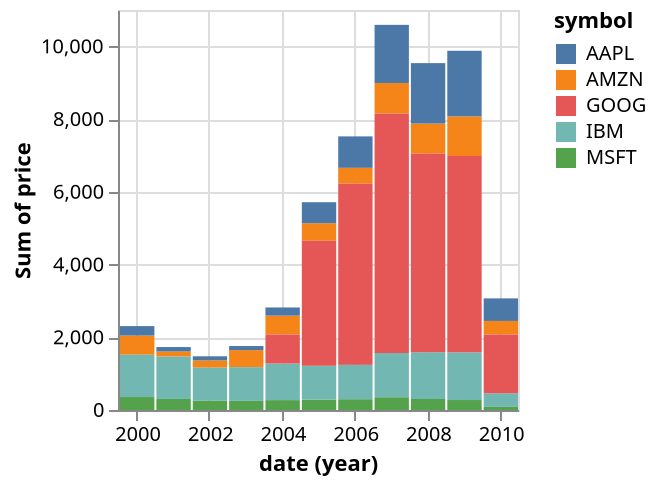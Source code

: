 {
  "$schema": "https://vega.github.io/schema/vega/v5.json",
  "background": "white",
  "padding": 5,
  "width": 200,
  "height": 200,
  "style": ["cell", "view"],
  "data": [
    {
      "name": "stocks",
      "format": {},
      "values": [
        {"symbol": "MSFT", "date": "Jan 1 2000", "price": "39.81"},
        {"symbol": "MSFT", "date": "Feb 1 2000", "price": "36.35"},
        {"symbol": "MSFT", "date": "Mar 1 2000", "price": "43.22"},
        {"symbol": "MSFT", "date": "Apr 1 2000", "price": "28.37"},
        {"symbol": "MSFT", "date": "May 1 2000", "price": "25.45"},
        {"symbol": "MSFT", "date": "Jun 1 2000", "price": "32.54"},
        {"symbol": "MSFT", "date": "Jul 1 2000", "price": "28.4"},
        {"symbol": "MSFT", "date": "Aug 1 2000", "price": "28.4"},
        {"symbol": "MSFT", "date": "Sep 1 2000", "price": "24.53"},
        {"symbol": "MSFT", "date": "Oct 1 2000", "price": "28.02"},
        {"symbol": "MSFT", "date": "Nov 1 2000", "price": "23.34"},
        {"symbol": "MSFT", "date": "Dec 1 2000", "price": "17.65"},
        {"symbol": "MSFT", "date": "Jan 1 2001", "price": "24.84"},
        {"symbol": "MSFT", "date": "Feb 1 2001", "price": "24"},
        {"symbol": "MSFT", "date": "Mar 1 2001", "price": "22.25"},
        {"symbol": "MSFT", "date": "Apr 1 2001", "price": "27.56"},
        {"symbol": "MSFT", "date": "May 1 2001", "price": "28.14"},
        {"symbol": "MSFT", "date": "Jun 1 2001", "price": "29.7"},
        {"symbol": "MSFT", "date": "Jul 1 2001", "price": "26.93"},
        {"symbol": "MSFT", "date": "Aug 1 2001", "price": "23.21"},
        {"symbol": "MSFT", "date": "Sep 1 2001", "price": "20.82"},
        {"symbol": "MSFT", "date": "Oct 1 2001", "price": "23.65"},
        {"symbol": "MSFT", "date": "Nov 1 2001", "price": "26.12"},
        {"symbol": "MSFT", "date": "Dec 1 2001", "price": "26.95"},
        {"symbol": "MSFT", "date": "Jan 1 2002", "price": "25.92"},
        {"symbol": "MSFT", "date": "Feb 1 2002", "price": "23.73"},
        {"symbol": "MSFT", "date": "Mar 1 2002", "price": "24.53"},
        {"symbol": "MSFT", "date": "Apr 1 2002", "price": "21.26"},
        {"symbol": "MSFT", "date": "May 1 2002", "price": "20.71"},
        {"symbol": "MSFT", "date": "Jun 1 2002", "price": "22.25"},
        {"symbol": "MSFT", "date": "Jul 1 2002", "price": "19.52"},
        {"symbol": "MSFT", "date": "Aug 1 2002", "price": "19.97"},
        {"symbol": "MSFT", "date": "Sep 1 2002", "price": "17.79"},
        {"symbol": "MSFT", "date": "Oct 1 2002", "price": "21.75"},
        {"symbol": "MSFT", "date": "Nov 1 2002", "price": "23.46"},
        {"symbol": "MSFT", "date": "Dec 1 2002", "price": "21.03"},
        {"symbol": "MSFT", "date": "Jan 1 2003", "price": "19.31"},
        {"symbol": "MSFT", "date": "Feb 1 2003", "price": "19.34"},
        {"symbol": "MSFT", "date": "Mar 1 2003", "price": "19.76"},
        {"symbol": "MSFT", "date": "Apr 1 2003", "price": "20.87"},
        {"symbol": "MSFT", "date": "May 1 2003", "price": "20.09"},
        {"symbol": "MSFT", "date": "Jun 1 2003", "price": "20.93"},
        {"symbol": "MSFT", "date": "Jul 1 2003", "price": "21.56"},
        {"symbol": "MSFT", "date": "Aug 1 2003", "price": "21.65"},
        {"symbol": "MSFT", "date": "Sep 1 2003", "price": "22.69"},
        {"symbol": "MSFT", "date": "Oct 1 2003", "price": "21.45"},
        {"symbol": "MSFT", "date": "Nov 1 2003", "price": "21.1"},
        {"symbol": "MSFT", "date": "Dec 1 2003", "price": "22.46"},
        {"symbol": "MSFT", "date": "Jan 1 2004", "price": "22.69"},
        {"symbol": "MSFT", "date": "Feb 1 2004", "price": "21.77"},
        {"symbol": "MSFT", "date": "Mar 1 2004", "price": "20.46"},
        {"symbol": "MSFT", "date": "Apr 1 2004", "price": "21.45"},
        {"symbol": "MSFT", "date": "May 1 2004", "price": "21.53"},
        {"symbol": "MSFT", "date": "Jun 1 2004", "price": "23.44"},
        {"symbol": "MSFT", "date": "Jul 1 2004", "price": "23.38"},
        {"symbol": "MSFT", "date": "Aug 1 2004", "price": "22.47"},
        {"symbol": "MSFT", "date": "Sep 1 2004", "price": "22.76"},
        {"symbol": "MSFT", "date": "Oct 1 2004", "price": "23.02"},
        {"symbol": "MSFT", "date": "Nov 1 2004", "price": "24.6"},
        {"symbol": "MSFT", "date": "Dec 1 2004", "price": "24.52"},
        {"symbol": "MSFT", "date": "Jan 1 2005", "price": "24.11"},
        {"symbol": "MSFT", "date": "Feb 1 2005", "price": "23.15"},
        {"symbol": "MSFT", "date": "Mar 1 2005", "price": "22.24"},
        {"symbol": "MSFT", "date": "Apr 1 2005", "price": "23.28"},
        {"symbol": "MSFT", "date": "May 1 2005", "price": "23.82"},
        {"symbol": "MSFT", "date": "Jun 1 2005", "price": "22.93"},
        {"symbol": "MSFT", "date": "Jul 1 2005", "price": "23.64"},
        {"symbol": "MSFT", "date": "Aug 1 2005", "price": "25.35"},
        {"symbol": "MSFT", "date": "Sep 1 2005", "price": "23.83"},
        {"symbol": "MSFT", "date": "Oct 1 2005", "price": "23.8"},
        {"symbol": "MSFT", "date": "Nov 1 2005", "price": "25.71"},
        {"symbol": "MSFT", "date": "Dec 1 2005", "price": "24.29"},
        {"symbol": "MSFT", "date": "Jan 1 2006", "price": "26.14"},
        {"symbol": "MSFT", "date": "Feb 1 2006", "price": "25.04"},
        {"symbol": "MSFT", "date": "Mar 1 2006", "price": "25.36"},
        {"symbol": "MSFT", "date": "Apr 1 2006", "price": "22.5"},
        {"symbol": "MSFT", "date": "May 1 2006", "price": "21.19"},
        {"symbol": "MSFT", "date": "Jun 1 2006", "price": "21.8"},
        {"symbol": "MSFT", "date": "Jul 1 2006", "price": "22.51"},
        {"symbol": "MSFT", "date": "Aug 1 2006", "price": "24.13"},
        {"symbol": "MSFT", "date": "Sep 1 2006", "price": "25.68"},
        {"symbol": "MSFT", "date": "Oct 1 2006", "price": "26.96"},
        {"symbol": "MSFT", "date": "Nov 1 2006", "price": "27.66"},
        {"symbol": "MSFT", "date": "Dec 1 2006", "price": "28.13"},
        {"symbol": "MSFT", "date": "Jan 1 2007", "price": "29.07"},
        {"symbol": "MSFT", "date": "Feb 1 2007", "price": "26.63"},
        {"symbol": "MSFT", "date": "Mar 1 2007", "price": "26.35"},
        {"symbol": "MSFT", "date": "Apr 1 2007", "price": "28.3"},
        {"symbol": "MSFT", "date": "May 1 2007", "price": "29.11"},
        {"symbol": "MSFT", "date": "Jun 1 2007", "price": "27.95"},
        {"symbol": "MSFT", "date": "Jul 1 2007", "price": "27.5"},
        {"symbol": "MSFT", "date": "Aug 1 2007", "price": "27.34"},
        {"symbol": "MSFT", "date": "Sep 1 2007", "price": "28.04"},
        {"symbol": "MSFT", "date": "Oct 1 2007", "price": "35.03"},
        {"symbol": "MSFT", "date": "Nov 1 2007", "price": "32.09"},
        {"symbol": "MSFT", "date": "Dec 1 2007", "price": "34"},
        {"symbol": "MSFT", "date": "Jan 1 2008", "price": "31.13"},
        {"symbol": "MSFT", "date": "Feb 1 2008", "price": "26.07"},
        {"symbol": "MSFT", "date": "Mar 1 2008", "price": "27.21"},
        {"symbol": "MSFT", "date": "Apr 1 2008", "price": "27.34"},
        {"symbol": "MSFT", "date": "May 1 2008", "price": "27.25"},
        {"symbol": "MSFT", "date": "Jun 1 2008", "price": "26.47"},
        {"symbol": "MSFT", "date": "Jul 1 2008", "price": "24.75"},
        {"symbol": "MSFT", "date": "Aug 1 2008", "price": "26.36"},
        {"symbol": "MSFT", "date": "Sep 1 2008", "price": "25.78"},
        {"symbol": "MSFT", "date": "Oct 1 2008", "price": "21.57"},
        {"symbol": "MSFT", "date": "Nov 1 2008", "price": "19.66"},
        {"symbol": "MSFT", "date": "Dec 1 2008", "price": "18.91"},
        {"symbol": "MSFT", "date": "Jan 1 2009", "price": "16.63"},
        {"symbol": "MSFT", "date": "Feb 1 2009", "price": "15.81"},
        {"symbol": "MSFT", "date": "Mar 1 2009", "price": "17.99"},
        {"symbol": "MSFT", "date": "Apr 1 2009", "price": "19.84"},
        {"symbol": "MSFT", "date": "May 1 2009", "price": "20.59"},
        {"symbol": "MSFT", "date": "Jun 1 2009", "price": "23.42"},
        {"symbol": "MSFT", "date": "Jul 1 2009", "price": "23.18"},
        {"symbol": "MSFT", "date": "Aug 1 2009", "price": "24.43"},
        {"symbol": "MSFT", "date": "Sep 1 2009", "price": "25.49"},
        {"symbol": "MSFT", "date": "Oct 1 2009", "price": "27.48"},
        {"symbol": "MSFT", "date": "Nov 1 2009", "price": "29.27"},
        {"symbol": "MSFT", "date": "Dec 1 2009", "price": "30.34"},
        {"symbol": "MSFT", "date": "Jan 1 2010", "price": "28.05"},
        {"symbol": "MSFT", "date": "Feb 1 2010", "price": "28.67"},
        {"symbol": "MSFT", "date": "Mar 1 2010", "price": "28.8"},
        {"symbol": "AMZN", "date": "Jan 1 2000", "price": "64.56"},
        {"symbol": "AMZN", "date": "Feb 1 2000", "price": "68.87"},
        {"symbol": "AMZN", "date": "Mar 1 2000", "price": "67"},
        {"symbol": "AMZN", "date": "Apr 1 2000", "price": "55.19"},
        {"symbol": "AMZN", "date": "May 1 2000", "price": "48.31"},
        {"symbol": "AMZN", "date": "Jun 1 2000", "price": "36.31"},
        {"symbol": "AMZN", "date": "Jul 1 2000", "price": "30.12"},
        {"symbol": "AMZN", "date": "Aug 1 2000", "price": "41.5"},
        {"symbol": "AMZN", "date": "Sep 1 2000", "price": "38.44"},
        {"symbol": "AMZN", "date": "Oct 1 2000", "price": "36.62"},
        {"symbol": "AMZN", "date": "Nov 1 2000", "price": "24.69"},
        {"symbol": "AMZN", "date": "Dec 1 2000", "price": "15.56"},
        {"symbol": "AMZN", "date": "Jan 1 2001", "price": "17.31"},
        {"symbol": "AMZN", "date": "Feb 1 2001", "price": "10.19"},
        {"symbol": "AMZN", "date": "Mar 1 2001", "price": "10.23"},
        {"symbol": "AMZN", "date": "Apr 1 2001", "price": "15.78"},
        {"symbol": "AMZN", "date": "May 1 2001", "price": "16.69"},
        {"symbol": "AMZN", "date": "Jun 1 2001", "price": "14.15"},
        {"symbol": "AMZN", "date": "Jul 1 2001", "price": "12.49"},
        {"symbol": "AMZN", "date": "Aug 1 2001", "price": "8.94"},
        {"symbol": "AMZN", "date": "Sep 1 2001", "price": "5.97"},
        {"symbol": "AMZN", "date": "Oct 1 2001", "price": "6.98"},
        {"symbol": "AMZN", "date": "Nov 1 2001", "price": "11.32"},
        {"symbol": "AMZN", "date": "Dec 1 2001", "price": "10.82"},
        {"symbol": "AMZN", "date": "Jan 1 2002", "price": "14.19"},
        {"symbol": "AMZN", "date": "Feb 1 2002", "price": "14.1"},
        {"symbol": "AMZN", "date": "Mar 1 2002", "price": "14.3"},
        {"symbol": "AMZN", "date": "Apr 1 2002", "price": "16.69"},
        {"symbol": "AMZN", "date": "May 1 2002", "price": "18.23"},
        {"symbol": "AMZN", "date": "Jun 1 2002", "price": "16.25"},
        {"symbol": "AMZN", "date": "Jul 1 2002", "price": "14.45"},
        {"symbol": "AMZN", "date": "Aug 1 2002", "price": "14.94"},
        {"symbol": "AMZN", "date": "Sep 1 2002", "price": "15.93"},
        {"symbol": "AMZN", "date": "Oct 1 2002", "price": "19.36"},
        {"symbol": "AMZN", "date": "Nov 1 2002", "price": "23.35"},
        {"symbol": "AMZN", "date": "Dec 1 2002", "price": "18.89"},
        {"symbol": "AMZN", "date": "Jan 1 2003", "price": "21.85"},
        {"symbol": "AMZN", "date": "Feb 1 2003", "price": "22.01"},
        {"symbol": "AMZN", "date": "Mar 1 2003", "price": "26.03"},
        {"symbol": "AMZN", "date": "Apr 1 2003", "price": "28.69"},
        {"symbol": "AMZN", "date": "May 1 2003", "price": "35.89"},
        {"symbol": "AMZN", "date": "Jun 1 2003", "price": "36.32"},
        {"symbol": "AMZN", "date": "Jul 1 2003", "price": "41.64"},
        {"symbol": "AMZN", "date": "Aug 1 2003", "price": "46.32"},
        {"symbol": "AMZN", "date": "Sep 1 2003", "price": "48.43"},
        {"symbol": "AMZN", "date": "Oct 1 2003", "price": "54.43"},
        {"symbol": "AMZN", "date": "Nov 1 2003", "price": "53.97"},
        {"symbol": "AMZN", "date": "Dec 1 2003", "price": "52.62"},
        {"symbol": "AMZN", "date": "Jan 1 2004", "price": "50.4"},
        {"symbol": "AMZN", "date": "Feb 1 2004", "price": "43.01"},
        {"symbol": "AMZN", "date": "Mar 1 2004", "price": "43.28"},
        {"symbol": "AMZN", "date": "Apr 1 2004", "price": "43.6"},
        {"symbol": "AMZN", "date": "May 1 2004", "price": "48.5"},
        {"symbol": "AMZN", "date": "Jun 1 2004", "price": "54.4"},
        {"symbol": "AMZN", "date": "Jul 1 2004", "price": "38.92"},
        {"symbol": "AMZN", "date": "Aug 1 2004", "price": "38.14"},
        {"symbol": "AMZN", "date": "Sep 1 2004", "price": "40.86"},
        {"symbol": "AMZN", "date": "Oct 1 2004", "price": "34.13"},
        {"symbol": "AMZN", "date": "Nov 1 2004", "price": "39.68"},
        {"symbol": "AMZN", "date": "Dec 1 2004", "price": "44.29"},
        {"symbol": "AMZN", "date": "Jan 1 2005", "price": "43.22"},
        {"symbol": "AMZN", "date": "Feb 1 2005", "price": "35.18"},
        {"symbol": "AMZN", "date": "Mar 1 2005", "price": "34.27"},
        {"symbol": "AMZN", "date": "Apr 1 2005", "price": "32.36"},
        {"symbol": "AMZN", "date": "May 1 2005", "price": "35.51"},
        {"symbol": "AMZN", "date": "Jun 1 2005", "price": "33.09"},
        {"symbol": "AMZN", "date": "Jul 1 2005", "price": "45.15"},
        {"symbol": "AMZN", "date": "Aug 1 2005", "price": "42.7"},
        {"symbol": "AMZN", "date": "Sep 1 2005", "price": "45.3"},
        {"symbol": "AMZN", "date": "Oct 1 2005", "price": "39.86"},
        {"symbol": "AMZN", "date": "Nov 1 2005", "price": "48.46"},
        {"symbol": "AMZN", "date": "Dec 1 2005", "price": "47.15"},
        {"symbol": "AMZN", "date": "Jan 1 2006", "price": "44.82"},
        {"symbol": "AMZN", "date": "Feb 1 2006", "price": "37.44"},
        {"symbol": "AMZN", "date": "Mar 1 2006", "price": "36.53"},
        {"symbol": "AMZN", "date": "Apr 1 2006", "price": "35.21"},
        {"symbol": "AMZN", "date": "May 1 2006", "price": "34.61"},
        {"symbol": "AMZN", "date": "Jun 1 2006", "price": "38.68"},
        {"symbol": "AMZN", "date": "Jul 1 2006", "price": "26.89"},
        {"symbol": "AMZN", "date": "Aug 1 2006", "price": "30.83"},
        {"symbol": "AMZN", "date": "Sep 1 2006", "price": "32.12"},
        {"symbol": "AMZN", "date": "Oct 1 2006", "price": "38.09"},
        {"symbol": "AMZN", "date": "Nov 1 2006", "price": "40.34"},
        {"symbol": "AMZN", "date": "Dec 1 2006", "price": "39.46"},
        {"symbol": "AMZN", "date": "Jan 1 2007", "price": "37.67"},
        {"symbol": "AMZN", "date": "Feb 1 2007", "price": "39.14"},
        {"symbol": "AMZN", "date": "Mar 1 2007", "price": "39.79"},
        {"symbol": "AMZN", "date": "Apr 1 2007", "price": "61.33"},
        {"symbol": "AMZN", "date": "May 1 2007", "price": "69.14"},
        {"symbol": "AMZN", "date": "Jun 1 2007", "price": "68.41"},
        {"symbol": "AMZN", "date": "Jul 1 2007", "price": "78.54"},
        {"symbol": "AMZN", "date": "Aug 1 2007", "price": "79.91"},
        {"symbol": "AMZN", "date": "Sep 1 2007", "price": "93.15"},
        {"symbol": "AMZN", "date": "Oct 1 2007", "price": "89.15"},
        {"symbol": "AMZN", "date": "Nov 1 2007", "price": "90.56"},
        {"symbol": "AMZN", "date": "Dec 1 2007", "price": "92.64"},
        {"symbol": "AMZN", "date": "Jan 1 2008", "price": "77.7"},
        {"symbol": "AMZN", "date": "Feb 1 2008", "price": "64.47"},
        {"symbol": "AMZN", "date": "Mar 1 2008", "price": "71.3"},
        {"symbol": "AMZN", "date": "Apr 1 2008", "price": "78.63"},
        {"symbol": "AMZN", "date": "May 1 2008", "price": "81.62"},
        {"symbol": "AMZN", "date": "Jun 1 2008", "price": "73.33"},
        {"symbol": "AMZN", "date": "Jul 1 2008", "price": "76.34"},
        {"symbol": "AMZN", "date": "Aug 1 2008", "price": "80.81"},
        {"symbol": "AMZN", "date": "Sep 1 2008", "price": "72.76"},
        {"symbol": "AMZN", "date": "Oct 1 2008", "price": "57.24"},
        {"symbol": "AMZN", "date": "Nov 1 2008", "price": "42.7"},
        {"symbol": "AMZN", "date": "Dec 1 2008", "price": "51.28"},
        {"symbol": "AMZN", "date": "Jan 1 2009", "price": "58.82"},
        {"symbol": "AMZN", "date": "Feb 1 2009", "price": "64.79"},
        {"symbol": "AMZN", "date": "Mar 1 2009", "price": "73.44"},
        {"symbol": "AMZN", "date": "Apr 1 2009", "price": "80.52"},
        {"symbol": "AMZN", "date": "May 1 2009", "price": "77.99"},
        {"symbol": "AMZN", "date": "Jun 1 2009", "price": "83.66"},
        {"symbol": "AMZN", "date": "Jul 1 2009", "price": "85.76"},
        {"symbol": "AMZN", "date": "Aug 1 2009", "price": "81.19"},
        {"symbol": "AMZN", "date": "Sep 1 2009", "price": "93.36"},
        {"symbol": "AMZN", "date": "Oct 1 2009", "price": "118.81"},
        {"symbol": "AMZN", "date": "Nov 1 2009", "price": "135.91"},
        {"symbol": "AMZN", "date": "Dec 1 2009", "price": "134.52"},
        {"symbol": "AMZN", "date": "Jan 1 2010", "price": "125.41"},
        {"symbol": "AMZN", "date": "Feb 1 2010", "price": "118.4"},
        {"symbol": "AMZN", "date": "Mar 1 2010", "price": "128.82"},
        {"symbol": "IBM", "date": "Jan 1 2000", "price": "100.52"},
        {"symbol": "IBM", "date": "Feb 1 2000", "price": "92.11"},
        {"symbol": "IBM", "date": "Mar 1 2000", "price": "106.11"},
        {"symbol": "IBM", "date": "Apr 1 2000", "price": "99.95"},
        {"symbol": "IBM", "date": "May 1 2000", "price": "96.31"},
        {"symbol": "IBM", "date": "Jun 1 2000", "price": "98.33"},
        {"symbol": "IBM", "date": "Jul 1 2000", "price": "100.74"},
        {"symbol": "IBM", "date": "Aug 1 2000", "price": "118.62"},
        {"symbol": "IBM", "date": "Sep 1 2000", "price": "101.19"},
        {"symbol": "IBM", "date": "Oct 1 2000", "price": "88.5"},
        {"symbol": "IBM", "date": "Nov 1 2000", "price": "84.12"},
        {"symbol": "IBM", "date": "Dec 1 2000", "price": "76.47"},
        {"symbol": "IBM", "date": "Jan 1 2001", "price": "100.76"},
        {"symbol": "IBM", "date": "Feb 1 2001", "price": "89.98"},
        {"symbol": "IBM", "date": "Mar 1 2001", "price": "86.63"},
        {"symbol": "IBM", "date": "Apr 1 2001", "price": "103.7"},
        {"symbol": "IBM", "date": "May 1 2001", "price": "100.82"},
        {"symbol": "IBM", "date": "Jun 1 2001", "price": "102.35"},
        {"symbol": "IBM", "date": "Jul 1 2001", "price": "94.87"},
        {"symbol": "IBM", "date": "Aug 1 2001", "price": "90.25"},
        {"symbol": "IBM", "date": "Sep 1 2001", "price": "82.82"},
        {"symbol": "IBM", "date": "Oct 1 2001", "price": "97.58"},
        {"symbol": "IBM", "date": "Nov 1 2001", "price": "104.5"},
        {"symbol": "IBM", "date": "Dec 1 2001", "price": "109.36"},
        {"symbol": "IBM", "date": "Jan 1 2002", "price": "97.54"},
        {"symbol": "IBM", "date": "Feb 1 2002", "price": "88.82"},
        {"symbol": "IBM", "date": "Mar 1 2002", "price": "94.15"},
        {"symbol": "IBM", "date": "Apr 1 2002", "price": "75.82"},
        {"symbol": "IBM", "date": "May 1 2002", "price": "72.97"},
        {"symbol": "IBM", "date": "Jun 1 2002", "price": "65.31"},
        {"symbol": "IBM", "date": "Jul 1 2002", "price": "63.86"},
        {"symbol": "IBM", "date": "Aug 1 2002", "price": "68.52"},
        {"symbol": "IBM", "date": "Sep 1 2002", "price": "53.01"},
        {"symbol": "IBM", "date": "Oct 1 2002", "price": "71.76"},
        {"symbol": "IBM", "date": "Nov 1 2002", "price": "79.16"},
        {"symbol": "IBM", "date": "Dec 1 2002", "price": "70.58"},
        {"symbol": "IBM", "date": "Jan 1 2003", "price": "71.22"},
        {"symbol": "IBM", "date": "Feb 1 2003", "price": "71.13"},
        {"symbol": "IBM", "date": "Mar 1 2003", "price": "71.57"},
        {"symbol": "IBM", "date": "Apr 1 2003", "price": "77.47"},
        {"symbol": "IBM", "date": "May 1 2003", "price": "80.48"},
        {"symbol": "IBM", "date": "Jun 1 2003", "price": "75.42"},
        {"symbol": "IBM", "date": "Jul 1 2003", "price": "74.28"},
        {"symbol": "IBM", "date": "Aug 1 2003", "price": "75.12"},
        {"symbol": "IBM", "date": "Sep 1 2003", "price": "80.91"},
        {"symbol": "IBM", "date": "Oct 1 2003", "price": "81.96"},
        {"symbol": "IBM", "date": "Nov 1 2003", "price": "83.08"},
        {"symbol": "IBM", "date": "Dec 1 2003", "price": "85.05"},
        {"symbol": "IBM", "date": "Jan 1 2004", "price": "91.06"},
        {"symbol": "IBM", "date": "Feb 1 2004", "price": "88.7"},
        {"symbol": "IBM", "date": "Mar 1 2004", "price": "84.41"},
        {"symbol": "IBM", "date": "Apr 1 2004", "price": "81.04"},
        {"symbol": "IBM", "date": "May 1 2004", "price": "81.59"},
        {"symbol": "IBM", "date": "Jun 1 2004", "price": "81.19"},
        {"symbol": "IBM", "date": "Jul 1 2004", "price": "80.19"},
        {"symbol": "IBM", "date": "Aug 1 2004", "price": "78.17"},
        {"symbol": "IBM", "date": "Sep 1 2004", "price": "79.13"},
        {"symbol": "IBM", "date": "Oct 1 2004", "price": "82.84"},
        {"symbol": "IBM", "date": "Nov 1 2004", "price": "87.15"},
        {"symbol": "IBM", "date": "Dec 1 2004", "price": "91.16"},
        {"symbol": "IBM", "date": "Jan 1 2005", "price": "86.39"},
        {"symbol": "IBM", "date": "Feb 1 2005", "price": "85.78"},
        {"symbol": "IBM", "date": "Mar 1 2005", "price": "84.66"},
        {"symbol": "IBM", "date": "Apr 1 2005", "price": "70.77"},
        {"symbol": "IBM", "date": "May 1 2005", "price": "70.18"},
        {"symbol": "IBM", "date": "Jun 1 2005", "price": "68.93"},
        {"symbol": "IBM", "date": "Jul 1 2005", "price": "77.53"},
        {"symbol": "IBM", "date": "Aug 1 2005", "price": "75.07"},
        {"symbol": "IBM", "date": "Sep 1 2005", "price": "74.7"},
        {"symbol": "IBM", "date": "Oct 1 2005", "price": "76.25"},
        {"symbol": "IBM", "date": "Nov 1 2005", "price": "82.98"},
        {"symbol": "IBM", "date": "Dec 1 2005", "price": "76.73"},
        {"symbol": "IBM", "date": "Jan 1 2006", "price": "75.89"},
        {"symbol": "IBM", "date": "Feb 1 2006", "price": "75.09"},
        {"symbol": "IBM", "date": "Mar 1 2006", "price": "77.17"},
        {"symbol": "IBM", "date": "Apr 1 2006", "price": "77.05"},
        {"symbol": "IBM", "date": "May 1 2006", "price": "75.04"},
        {"symbol": "IBM", "date": "Jun 1 2006", "price": "72.15"},
        {"symbol": "IBM", "date": "Jul 1 2006", "price": "72.7"},
        {"symbol": "IBM", "date": "Aug 1 2006", "price": "76.35"},
        {"symbol": "IBM", "date": "Sep 1 2006", "price": "77.26"},
        {"symbol": "IBM", "date": "Oct 1 2006", "price": "87.06"},
        {"symbol": "IBM", "date": "Nov 1 2006", "price": "86.95"},
        {"symbol": "IBM", "date": "Dec 1 2006", "price": "91.9"},
        {"symbol": "IBM", "date": "Jan 1 2007", "price": "93.79"},
        {"symbol": "IBM", "date": "Feb 1 2007", "price": "88.18"},
        {"symbol": "IBM", "date": "Mar 1 2007", "price": "89.44"},
        {"symbol": "IBM", "date": "Apr 1 2007", "price": "96.98"},
        {"symbol": "IBM", "date": "May 1 2007", "price": "101.54"},
        {"symbol": "IBM", "date": "Jun 1 2007", "price": "100.25"},
        {"symbol": "IBM", "date": "Jul 1 2007", "price": "105.4"},
        {"symbol": "IBM", "date": "Aug 1 2007", "price": "111.54"},
        {"symbol": "IBM", "date": "Sep 1 2007", "price": "112.6"},
        {"symbol": "IBM", "date": "Oct 1 2007", "price": "111"},
        {"symbol": "IBM", "date": "Nov 1 2007", "price": "100.9"},
        {"symbol": "IBM", "date": "Dec 1 2007", "price": "103.7"},
        {"symbol": "IBM", "date": "Jan 1 2008", "price": "102.75"},
        {"symbol": "IBM", "date": "Feb 1 2008", "price": "109.64"},
        {"symbol": "IBM", "date": "Mar 1 2008", "price": "110.87"},
        {"symbol": "IBM", "date": "Apr 1 2008", "price": "116.23"},
        {"symbol": "IBM", "date": "May 1 2008", "price": "125.14"},
        {"symbol": "IBM", "date": "Jun 1 2008", "price": "114.6"},
        {"symbol": "IBM", "date": "Jul 1 2008", "price": "123.74"},
        {"symbol": "IBM", "date": "Aug 1 2008", "price": "118.16"},
        {"symbol": "IBM", "date": "Sep 1 2008", "price": "113.53"},
        {"symbol": "IBM", "date": "Oct 1 2008", "price": "90.24"},
        {"symbol": "IBM", "date": "Nov 1 2008", "price": "79.65"},
        {"symbol": "IBM", "date": "Dec 1 2008", "price": "82.15"},
        {"symbol": "IBM", "date": "Jan 1 2009", "price": "89.46"},
        {"symbol": "IBM", "date": "Feb 1 2009", "price": "90.32"},
        {"symbol": "IBM", "date": "Mar 1 2009", "price": "95.09"},
        {"symbol": "IBM", "date": "Apr 1 2009", "price": "101.29"},
        {"symbol": "IBM", "date": "May 1 2009", "price": "104.85"},
        {"symbol": "IBM", "date": "Jun 1 2009", "price": "103.01"},
        {"symbol": "IBM", "date": "Jul 1 2009", "price": "116.34"},
        {"symbol": "IBM", "date": "Aug 1 2009", "price": "117"},
        {"symbol": "IBM", "date": "Sep 1 2009", "price": "118.55"},
        {"symbol": "IBM", "date": "Oct 1 2009", "price": "119.54"},
        {"symbol": "IBM", "date": "Nov 1 2009", "price": "125.79"},
        {"symbol": "IBM", "date": "Dec 1 2009", "price": "130.32"},
        {"symbol": "IBM", "date": "Jan 1 2010", "price": "121.85"},
        {"symbol": "IBM", "date": "Feb 1 2010", "price": "127.16"},
        {"symbol": "IBM", "date": "Mar 1 2010", "price": "125.55"},
        {"symbol": "GOOG", "date": "Aug 1 2004", "price": "102.37"},
        {"symbol": "GOOG", "date": "Sep 1 2004", "price": "129.6"},
        {"symbol": "GOOG", "date": "Oct 1 2004", "price": "190.64"},
        {"symbol": "GOOG", "date": "Nov 1 2004", "price": "181.98"},
        {"symbol": "GOOG", "date": "Dec 1 2004", "price": "192.79"},
        {"symbol": "GOOG", "date": "Jan 1 2005", "price": "195.62"},
        {"symbol": "GOOG", "date": "Feb 1 2005", "price": "187.99"},
        {"symbol": "GOOG", "date": "Mar 1 2005", "price": "180.51"},
        {"symbol": "GOOG", "date": "Apr 1 2005", "price": "220"},
        {"symbol": "GOOG", "date": "May 1 2005", "price": "277.27"},
        {"symbol": "GOOG", "date": "Jun 1 2005", "price": "294.15"},
        {"symbol": "GOOG", "date": "Jul 1 2005", "price": "287.76"},
        {"symbol": "GOOG", "date": "Aug 1 2005", "price": "286"},
        {"symbol": "GOOG", "date": "Sep 1 2005", "price": "316.46"},
        {"symbol": "GOOG", "date": "Oct 1 2005", "price": "372.14"},
        {"symbol": "GOOG", "date": "Nov 1 2005", "price": "404.91"},
        {"symbol": "GOOG", "date": "Dec 1 2005", "price": "414.86"},
        {"symbol": "GOOG", "date": "Jan 1 2006", "price": "432.66"},
        {"symbol": "GOOG", "date": "Feb 1 2006", "price": "362.62"},
        {"symbol": "GOOG", "date": "Mar 1 2006", "price": "390"},
        {"symbol": "GOOG", "date": "Apr 1 2006", "price": "417.94"},
        {"symbol": "GOOG", "date": "May 1 2006", "price": "371.82"},
        {"symbol": "GOOG", "date": "Jun 1 2006", "price": "419.33"},
        {"symbol": "GOOG", "date": "Jul 1 2006", "price": "386.6"},
        {"symbol": "GOOG", "date": "Aug 1 2006", "price": "378.53"},
        {"symbol": "GOOG", "date": "Sep 1 2006", "price": "401.9"},
        {"symbol": "GOOG", "date": "Oct 1 2006", "price": "476.39"},
        {"symbol": "GOOG", "date": "Nov 1 2006", "price": "484.81"},
        {"symbol": "GOOG", "date": "Dec 1 2006", "price": "460.48"},
        {"symbol": "GOOG", "date": "Jan 1 2007", "price": "501.5"},
        {"symbol": "GOOG", "date": "Feb 1 2007", "price": "449.45"},
        {"symbol": "GOOG", "date": "Mar 1 2007", "price": "458.16"},
        {"symbol": "GOOG", "date": "Apr 1 2007", "price": "471.38"},
        {"symbol": "GOOG", "date": "May 1 2007", "price": "497.91"},
        {"symbol": "GOOG", "date": "Jun 1 2007", "price": "522.7"},
        {"symbol": "GOOG", "date": "Jul 1 2007", "price": "510"},
        {"symbol": "GOOG", "date": "Aug 1 2007", "price": "515.25"},
        {"symbol": "GOOG", "date": "Sep 1 2007", "price": "567.27"},
        {"symbol": "GOOG", "date": "Oct 1 2007", "price": "707"},
        {"symbol": "GOOG", "date": "Nov 1 2007", "price": "693"},
        {"symbol": "GOOG", "date": "Dec 1 2007", "price": "691.48"},
        {"symbol": "GOOG", "date": "Jan 1 2008", "price": "564.3"},
        {"symbol": "GOOG", "date": "Feb 1 2008", "price": "471.18"},
        {"symbol": "GOOG", "date": "Mar 1 2008", "price": "440.47"},
        {"symbol": "GOOG", "date": "Apr 1 2008", "price": "574.29"},
        {"symbol": "GOOG", "date": "May 1 2008", "price": "585.8"},
        {"symbol": "GOOG", "date": "Jun 1 2008", "price": "526.42"},
        {"symbol": "GOOG", "date": "Jul 1 2008", "price": "473.75"},
        {"symbol": "GOOG", "date": "Aug 1 2008", "price": "463.29"},
        {"symbol": "GOOG", "date": "Sep 1 2008", "price": "400.52"},
        {"symbol": "GOOG", "date": "Oct 1 2008", "price": "359.36"},
        {"symbol": "GOOG", "date": "Nov 1 2008", "price": "292.96"},
        {"symbol": "GOOG", "date": "Dec 1 2008", "price": "307.65"},
        {"symbol": "GOOG", "date": "Jan 1 2009", "price": "338.53"},
        {"symbol": "GOOG", "date": "Feb 1 2009", "price": "337.99"},
        {"symbol": "GOOG", "date": "Mar 1 2009", "price": "348.06"},
        {"symbol": "GOOG", "date": "Apr 1 2009", "price": "395.97"},
        {"symbol": "GOOG", "date": "May 1 2009", "price": "417.23"},
        {"symbol": "GOOG", "date": "Jun 1 2009", "price": "421.59"},
        {"symbol": "GOOG", "date": "Jul 1 2009", "price": "443.05"},
        {"symbol": "GOOG", "date": "Aug 1 2009", "price": "461.67"},
        {"symbol": "GOOG", "date": "Sep 1 2009", "price": "495.85"},
        {"symbol": "GOOG", "date": "Oct 1 2009", "price": "536.12"},
        {"symbol": "GOOG", "date": "Nov 1 2009", "price": "583"},
        {"symbol": "GOOG", "date": "Dec 1 2009", "price": "619.98"},
        {"symbol": "GOOG", "date": "Jan 1 2010", "price": "529.94"},
        {"symbol": "GOOG", "date": "Feb 1 2010", "price": "526.8"},
        {"symbol": "GOOG", "date": "Mar 1 2010", "price": "560.19"},
        {"symbol": "AAPL", "date": "Jan 1 2000", "price": "25.94"},
        {"symbol": "AAPL", "date": "Feb 1 2000", "price": "28.66"},
        {"symbol": "AAPL", "date": "Mar 1 2000", "price": "33.95"},
        {"symbol": "AAPL", "date": "Apr 1 2000", "price": "31.01"},
        {"symbol": "AAPL", "date": "May 1 2000", "price": "21"},
        {"symbol": "AAPL", "date": "Jun 1 2000", "price": "26.19"},
        {"symbol": "AAPL", "date": "Jul 1 2000", "price": "25.41"},
        {"symbol": "AAPL", "date": "Aug 1 2000", "price": "30.47"},
        {"symbol": "AAPL", "date": "Sep 1 2000", "price": "12.88"},
        {"symbol": "AAPL", "date": "Oct 1 2000", "price": "9.78"},
        {"symbol": "AAPL", "date": "Nov 1 2000", "price": "8.25"},
        {"symbol": "AAPL", "date": "Dec 1 2000", "price": "7.44"},
        {"symbol": "AAPL", "date": "Jan 1 2001", "price": "10.81"},
        {"symbol": "AAPL", "date": "Feb 1 2001", "price": "9.12"},
        {"symbol": "AAPL", "date": "Mar 1 2001", "price": "11.03"},
        {"symbol": "AAPL", "date": "Apr 1 2001", "price": "12.74"},
        {"symbol": "AAPL", "date": "May 1 2001", "price": "9.98"},
        {"symbol": "AAPL", "date": "Jun 1 2001", "price": "11.62"},
        {"symbol": "AAPL", "date": "Jul 1 2001", "price": "9.4"},
        {"symbol": "AAPL", "date": "Aug 1 2001", "price": "9.27"},
        {"symbol": "AAPL", "date": "Sep 1 2001", "price": "7.76"},
        {"symbol": "AAPL", "date": "Oct 1 2001", "price": "8.78"},
        {"symbol": "AAPL", "date": "Nov 1 2001", "price": "10.65"},
        {"symbol": "AAPL", "date": "Dec 1 2001", "price": "10.95"},
        {"symbol": "AAPL", "date": "Jan 1 2002", "price": "12.36"},
        {"symbol": "AAPL", "date": "Feb 1 2002", "price": "10.85"},
        {"symbol": "AAPL", "date": "Mar 1 2002", "price": "11.84"},
        {"symbol": "AAPL", "date": "Apr 1 2002", "price": "12.14"},
        {"symbol": "AAPL", "date": "May 1 2002", "price": "11.65"},
        {"symbol": "AAPL", "date": "Jun 1 2002", "price": "8.86"},
        {"symbol": "AAPL", "date": "Jul 1 2002", "price": "7.63"},
        {"symbol": "AAPL", "date": "Aug 1 2002", "price": "7.38"},
        {"symbol": "AAPL", "date": "Sep 1 2002", "price": "7.25"},
        {"symbol": "AAPL", "date": "Oct 1 2002", "price": "8.03"},
        {"symbol": "AAPL", "date": "Nov 1 2002", "price": "7.75"},
        {"symbol": "AAPL", "date": "Dec 1 2002", "price": "7.16"},
        {"symbol": "AAPL", "date": "Jan 1 2003", "price": "7.18"},
        {"symbol": "AAPL", "date": "Feb 1 2003", "price": "7.51"},
        {"symbol": "AAPL", "date": "Mar 1 2003", "price": "7.07"},
        {"symbol": "AAPL", "date": "Apr 1 2003", "price": "7.11"},
        {"symbol": "AAPL", "date": "May 1 2003", "price": "8.98"},
        {"symbol": "AAPL", "date": "Jun 1 2003", "price": "9.53"},
        {"symbol": "AAPL", "date": "Jul 1 2003", "price": "10.54"},
        {"symbol": "AAPL", "date": "Aug 1 2003", "price": "11.31"},
        {"symbol": "AAPL", "date": "Sep 1 2003", "price": "10.36"},
        {"symbol": "AAPL", "date": "Oct 1 2003", "price": "11.44"},
        {"symbol": "AAPL", "date": "Nov 1 2003", "price": "10.45"},
        {"symbol": "AAPL", "date": "Dec 1 2003", "price": "10.69"},
        {"symbol": "AAPL", "date": "Jan 1 2004", "price": "11.28"},
        {"symbol": "AAPL", "date": "Feb 1 2004", "price": "11.96"},
        {"symbol": "AAPL", "date": "Mar 1 2004", "price": "13.52"},
        {"symbol": "AAPL", "date": "Apr 1 2004", "price": "12.89"},
        {"symbol": "AAPL", "date": "May 1 2004", "price": "14.03"},
        {"symbol": "AAPL", "date": "Jun 1 2004", "price": "16.27"},
        {"symbol": "AAPL", "date": "Jul 1 2004", "price": "16.17"},
        {"symbol": "AAPL", "date": "Aug 1 2004", "price": "17.25"},
        {"symbol": "AAPL", "date": "Sep 1 2004", "price": "19.38"},
        {"symbol": "AAPL", "date": "Oct 1 2004", "price": "26.2"},
        {"symbol": "AAPL", "date": "Nov 1 2004", "price": "33.53"},
        {"symbol": "AAPL", "date": "Dec 1 2004", "price": "32.2"},
        {"symbol": "AAPL", "date": "Jan 1 2005", "price": "38.45"},
        {"symbol": "AAPL", "date": "Feb 1 2005", "price": "44.86"},
        {"symbol": "AAPL", "date": "Mar 1 2005", "price": "41.67"},
        {"symbol": "AAPL", "date": "Apr 1 2005", "price": "36.06"},
        {"symbol": "AAPL", "date": "May 1 2005", "price": "39.76"},
        {"symbol": "AAPL", "date": "Jun 1 2005", "price": "36.81"},
        {"symbol": "AAPL", "date": "Jul 1 2005", "price": "42.65"},
        {"symbol": "AAPL", "date": "Aug 1 2005", "price": "46.89"},
        {"symbol": "AAPL", "date": "Sep 1 2005", "price": "53.61"},
        {"symbol": "AAPL", "date": "Oct 1 2005", "price": "57.59"},
        {"symbol": "AAPL", "date": "Nov 1 2005", "price": "67.82"},
        {"symbol": "AAPL", "date": "Dec 1 2005", "price": "71.89"},
        {"symbol": "AAPL", "date": "Jan 1 2006", "price": "75.51"},
        {"symbol": "AAPL", "date": "Feb 1 2006", "price": "68.49"},
        {"symbol": "AAPL", "date": "Mar 1 2006", "price": "62.72"},
        {"symbol": "AAPL", "date": "Apr 1 2006", "price": "70.39"},
        {"symbol": "AAPL", "date": "May 1 2006", "price": "59.77"},
        {"symbol": "AAPL", "date": "Jun 1 2006", "price": "57.27"},
        {"symbol": "AAPL", "date": "Jul 1 2006", "price": "67.96"},
        {"symbol": "AAPL", "date": "Aug 1 2006", "price": "67.85"},
        {"symbol": "AAPL", "date": "Sep 1 2006", "price": "76.98"},
        {"symbol": "AAPL", "date": "Oct 1 2006", "price": "81.08"},
        {"symbol": "AAPL", "date": "Nov 1 2006", "price": "91.66"},
        {"symbol": "AAPL", "date": "Dec 1 2006", "price": "84.84"},
        {"symbol": "AAPL", "date": "Jan 1 2007", "price": "85.73"},
        {"symbol": "AAPL", "date": "Feb 1 2007", "price": "84.61"},
        {"symbol": "AAPL", "date": "Mar 1 2007", "price": "92.91"},
        {"symbol": "AAPL", "date": "Apr 1 2007", "price": "99.8"},
        {"symbol": "AAPL", "date": "May 1 2007", "price": "121.19"},
        {"symbol": "AAPL", "date": "Jun 1 2007", "price": "122.04"},
        {"symbol": "AAPL", "date": "Jul 1 2007", "price": "131.76"},
        {"symbol": "AAPL", "date": "Aug 1 2007", "price": "138.48"},
        {"symbol": "AAPL", "date": "Sep 1 2007", "price": "153.47"},
        {"symbol": "AAPL", "date": "Oct 1 2007", "price": "189.95"},
        {"symbol": "AAPL", "date": "Nov 1 2007", "price": "182.22"},
        {"symbol": "AAPL", "date": "Dec 1 2007", "price": "198.08"},
        {"symbol": "AAPL", "date": "Jan 1 2008", "price": "135.36"},
        {"symbol": "AAPL", "date": "Feb 1 2008", "price": "125.02"},
        {"symbol": "AAPL", "date": "Mar 1 2008", "price": "143.5"},
        {"symbol": "AAPL", "date": "Apr 1 2008", "price": "173.95"},
        {"symbol": "AAPL", "date": "May 1 2008", "price": "188.75"},
        {"symbol": "AAPL", "date": "Jun 1 2008", "price": "167.44"},
        {"symbol": "AAPL", "date": "Jul 1 2008", "price": "158.95"},
        {"symbol": "AAPL", "date": "Aug 1 2008", "price": "169.53"},
        {"symbol": "AAPL", "date": "Sep 1 2008", "price": "113.66"},
        {"symbol": "AAPL", "date": "Oct 1 2008", "price": "107.59"},
        {"symbol": "AAPL", "date": "Nov 1 2008", "price": "92.67"},
        {"symbol": "AAPL", "date": "Dec 1 2008", "price": "85.35"},
        {"symbol": "AAPL", "date": "Jan 1 2009", "price": "90.13"},
        {"symbol": "AAPL", "date": "Feb 1 2009", "price": "89.31"},
        {"symbol": "AAPL", "date": "Mar 1 2009", "price": "105.12"},
        {"symbol": "AAPL", "date": "Apr 1 2009", "price": "125.83"},
        {"symbol": "AAPL", "date": "May 1 2009", "price": "135.81"},
        {"symbol": "AAPL", "date": "Jun 1 2009", "price": "142.43"},
        {"symbol": "AAPL", "date": "Jul 1 2009", "price": "163.39"},
        {"symbol": "AAPL", "date": "Aug 1 2009", "price": "168.21"},
        {"symbol": "AAPL", "date": "Sep 1 2009", "price": "185.35"},
        {"symbol": "AAPL", "date": "Oct 1 2009", "price": "188.5"},
        {"symbol": "AAPL", "date": "Nov 1 2009", "price": "199.91"},
        {"symbol": "AAPL", "date": "Dec 1 2009", "price": "210.73"},
        {"symbol": "AAPL", "date": "Jan 1 2010", "price": "192.06"},
        {"symbol": "AAPL", "date": "Feb 1 2010", "price": "204.62"},
        {"symbol": "AAPL", "date": "Mar 1 2010", "price": "223.02"}
      ]
    },
    {
      "name": "data_1",
      "source": "stocks",
      "transform": [
        {"type": "formula", "expr": "toDate(datum[\"date\"])", "as": "date"},
        {"type": "filter", "expr": "isValid(datum[\"date\"])"},
        {
          "type": "formula",
          "expr": "if(datum[\"symbol\"] === \"AAPL\", 0, if(datum[\"symbol\"] === \"AMZN\", 1, if(datum[\"symbol\"] === \"GOOG\", 2, if(datum[\"symbol\"] === \"IBM\", 3, if(datum[\"symbol\"] === \"MSFT\", 4, 5)))))",
          "as": "da94ba2f-a7b9-4cbe-a5b3-92f03ca5ea18-custom-stack-order"
        },
        {
          "field": "date",
          "type": "timeunit",
          "units": ["year"],
          "as": ["year_date", "year_date_end"]
        },
        {
          "type": "formula",
          "expr": "0.5 * timeOffset('year', datum['year_date'], -1) + 0.5 * datum['year_date']",
          "as": "year_date_offsetted_rect_start"
        },
        {
          "type": "formula",
          "expr": "0.5 * datum['year_date'] + 0.5 * datum['year_date_end']",
          "as": "year_date_offsetted_rect_end"
        },
        {
          "field": "date",
          "type": "timeunit",
          "units": ["year"],
          "as": ["year_date", "year_date_end"]
        },
        {
          "type": "formula",
          "expr": "datum[\"symbol\"]===\"AAPL\" ? 0 : datum[\"symbol\"]===\"AMZN\" ? 1 : datum[\"symbol\"]===\"GOOG\" ? 2 : datum[\"symbol\"]===\"IBM\" ? 3 : datum[\"symbol\"]===\"MSFT\" ? 4 : 5",
          "as": "color_symbol_sort_index"
        }
      ]
    },
    {
      "name": "data_2",
      "source": "data_1",
      "transform": [
        {
          "type": "aggregate",
          "groupby": [
            "year_date",
            "year_date_end",
            "year_date_offsetted_rect_start",
            "year_date_offsetted_rect_end",
            "symbol",
            "da94ba2f-a7b9-4cbe-a5b3-92f03ca5ea18-custom-stack-order"
          ],
          "ops": ["sum"],
          "fields": ["price"],
          "as": ["sum_price"]
        },
        {
          "type": "stack",
          "groupby": ["year_date"],
          "field": "sum_price",
          "sort": {
            "field": [
              "da94ba2f-a7b9-4cbe-a5b3-92f03ca5ea18-custom-stack-order"
            ],
            "order": ["descending"]
          },
          "as": ["sum_price_start", "sum_price_end"],
          "offset": "zero"
        },
        {
          "type": "filter",
          "expr": "(isDate(datum[\"year_date\"]) || (isValid(datum[\"year_date\"]) && isFinite(+datum[\"year_date\"]))) && isValid(datum[\"sum_price\"]) && isFinite(+datum[\"sum_price\"])"
        }
      ]
    },
    {
      "name": "data_3",
      "source": "stocks",
      "transform": [
        {
          "type": "aggregate",
          "groupby": ["symbol"],
          "ops": [],
          "fields": [],
          "as": []
        },
        {
          "type": "window",
          "params": [null],
          "as": ["rank"],
          "ops": ["rank"],
          "fields": [null],
          "sort": {"field": [], "order": []}
        },
        {"type": "filter", "expr": "datum.rank <= 101"}
      ]
    }
  ],
  "marks": [
    {
      "name": "layer_0_layer_0_layer_0_marks",
      "type": "rect",
      "clip": true,
      "style": ["bar"],
      "from": {"data": "data_2"},
      "encode": {
        "update": {
          "cursor": {"value": "pointer"},
          "fill": {"scale": "layer_0_layer_0_color", "field": "symbol"},
          "opacity": {"value": 1},
          "tooltip": {
            "signal": "{\"date (year, UTC)\": timeFormat(datum[\"year_date\"], timeUnitSpecifier([\"year\"], {\"year-month\":\"%b %Y \",\"year-month-date\":\"%b %d, %Y \"})), \"Sum of price\": format(datum[\"sum_price\"], \"\"), \"symbol\": isValid(datum[\"symbol\"]) ? datum[\"symbol\"] : \"\"+datum[\"symbol\"]}"
          },
          "ariaRoleDescription": {"value": "bar"},
          "description": {
            "signal": "\"date (year): \" + (timeFormat(datum[\"year_date\"], timeUnitSpecifier([\"year\"], {\"year-month\":\"%b %Y \",\"year-month-date\":\"%b %d, %Y \"}))) + \"; Sum of price: \" + (format(datum[\"sum_price\"], \"\")) + \"; symbol: \" + (isValid(datum[\"symbol\"]) ? datum[\"symbol\"] : \"\"+datum[\"symbol\"]) + \"; da94ba2f-a7b9-4cbe-a5b3-92f03ca5ea18-custom-stack-order: \" + (isValid(datum[\"da94ba2f-a7b9-4cbe-a5b3-92f03ca5ea18-custom-stack-order\"]) ? datum[\"da94ba2f-a7b9-4cbe-a5b3-92f03ca5ea18-custom-stack-order\"] : \"\"+datum[\"da94ba2f-a7b9-4cbe-a5b3-92f03ca5ea18-custom-stack-order\"]) + \"; date (year, UTC): \" + (timeFormat(datum[\"year_date\"], timeUnitSpecifier([\"year\"], {\"year-month\":\"%b %Y \",\"year-month-date\":\"%b %d, %Y \"})))"
          },
          "x2": {
            "scale": "x",
            "field": "year_date_offsetted_rect_start",
            "offset": {
              "signal": "0.5 + (abs(scale(\"x\", datum[\"year_date_end\"]) - scale(\"x\", datum[\"year_date\"])) < 0.25 ? -0.5 * (0.25 - (abs(scale(\"x\", datum[\"year_date_end\"]) - scale(\"x\", datum[\"year_date\"])))) : 0.5)"
            }
          },
          "x": {
            "scale": "x",
            "field": "year_date_offsetted_rect_end",
            "offset": {
              "signal": "0.5 + (abs(scale(\"x\", datum[\"year_date_end\"]) - scale(\"x\", datum[\"year_date\"])) < 0.25 ? 0.5 * (0.25 - (abs(scale(\"x\", datum[\"year_date_end\"]) - scale(\"x\", datum[\"year_date\"])))) : -0.5)"
            }
          },
          "y": {"scale": "y", "field": "sum_price_end"},
          "y2": {"scale": "y", "field": "sum_price_start"}
        }
      }
    },
    {
      "name": "aggregate_color_spec_da94ba2f_a7b9_4cbe_a5b3_92f03ca5ea18_marks",
      "type": "rule",
      "clip": true,
      "style": ["rule"],
      "from": {"data": "data_3"},
      "encode": {"update": {}}
    }
  ],
  "scales": [
    {
      "name": "x",
      "type": "time",
      "domain": {
        "data": "data_2",
        "fields": [
          "year_date_offsetted_rect_start",
          "year_date_offsetted_rect_end"
        ]
      },
      "range": [0, {"signal": "width"}]
    },
    {
      "name": "y",
      "type": "linear",
      "domain": {
        "data": "data_2",
        "fields": ["sum_price_start", "sum_price_end"]
      },
      "range": [{"signal": "height"}, 0],
      "nice": true,
      "zero": true
    },
    {
      "name": "layer_0_layer_0_color",
      "type": "ordinal",
      "domain": {
        "data": "data_1",
        "field": "symbol",
        "sort": {"op": "min", "field": "color_symbol_sort_index"}
      },
      "range": [
        "#4C78A8",
        "#F58518",
        "#E45756",
        "#72B7B2",
        "#54A24B",
        "#EECA3B",
        "#B279A2",
        "#FF9DA6",
        "#9D755D",
        "#BAB0AC"
      ],
      "interpolate": "hcl"
    }
  ],
  "axes": [
    {
      "scale": "x",
      "orient": "bottom",
      "grid": true,
      "tickCount": {
        "signal": "length(domain('x')) > 0 ? min(ceil(width / 40), ceil((domain('x')[1] - domain('x')[0]) / 31536000000)) : ceil(width / 40)"
      },
      "gridScale": "y",
      "tickMinStep": {
        "signal": "datetime(2002, 0, 1, 0, 0, 0, 0) - datetime(2001, 0, 1, 0, 0, 0, 0)"
      },
      "domain": false,
      "labels": false,
      "aria": false,
      "maxExtent": 0,
      "minExtent": 0,
      "ticks": false,
      "zindex": 0
    },
    {
      "scale": "y",
      "orient": "left",
      "grid": true,
      "gridScale": "x",
      "tickCount": {"signal": "ceil(height/40)"},
      "domain": false,
      "labels": false,
      "aria": false,
      "maxExtent": 0,
      "minExtent": 0,
      "ticks": false,
      "zindex": 0
    },
    {
      "scale": "x",
      "orient": "bottom",
      "grid": false,
      "title": "date (year)",
      "labelFlush": false,
      "labels": true,
      "tickCount": {
        "signal": "length(domain('x')) > 0 ? min(ceil(width / 40), ceil((domain('x')[1] - domain('x')[0]) / 31536000000)) : ceil(width / 40)"
      },
      "ticks": true,
      "format": {
        "signal": "timeUnitSpecifier([\"year\"], {\"year-month\":\"%b %Y \",\"year-month-date\":\"%b %d, %Y \"})"
      },
      "labelOverlap": true,
      "tickMinStep": {
        "signal": "datetime(2002, 0, 1, 0, 0, 0, 0) - datetime(2001, 0, 1, 0, 0, 0, 0)"
      },
      "zindex": 0
    },
    {
      "scale": "y",
      "orient": "left",
      "grid": false,
      "title": "Sum of price",
      "labelFlush": false,
      "labels": true,
      "ticks": true,
      "labelOverlap": true,
      "tickCount": {"signal": "ceil(height/40)"},
      "zindex": 0
    }
  ],
  "legends": [
    {
      "symbolOpacity": 1,
      "title": "symbol",
      "fill": "layer_0_layer_0_color",
      "symbolType": "square"
    }
  ]
}